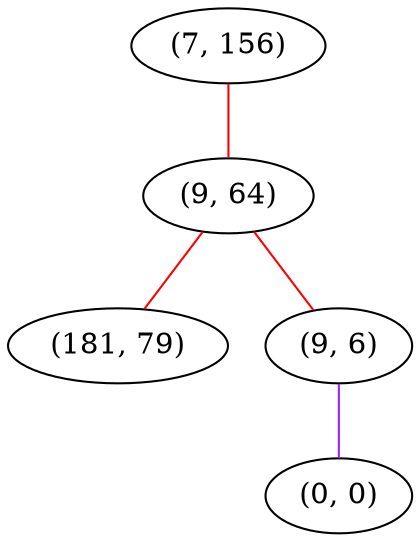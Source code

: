graph "" {
"(7, 156)";
"(9, 64)";
"(181, 79)";
"(9, 6)";
"(0, 0)";
"(7, 156)" -- "(9, 64)"  [color=red, key=0, weight=1];
"(9, 64)" -- "(181, 79)"  [color=red, key=0, weight=1];
"(9, 64)" -- "(9, 6)"  [color=red, key=0, weight=1];
"(9, 6)" -- "(0, 0)"  [color=purple, key=0, weight=4];
}
